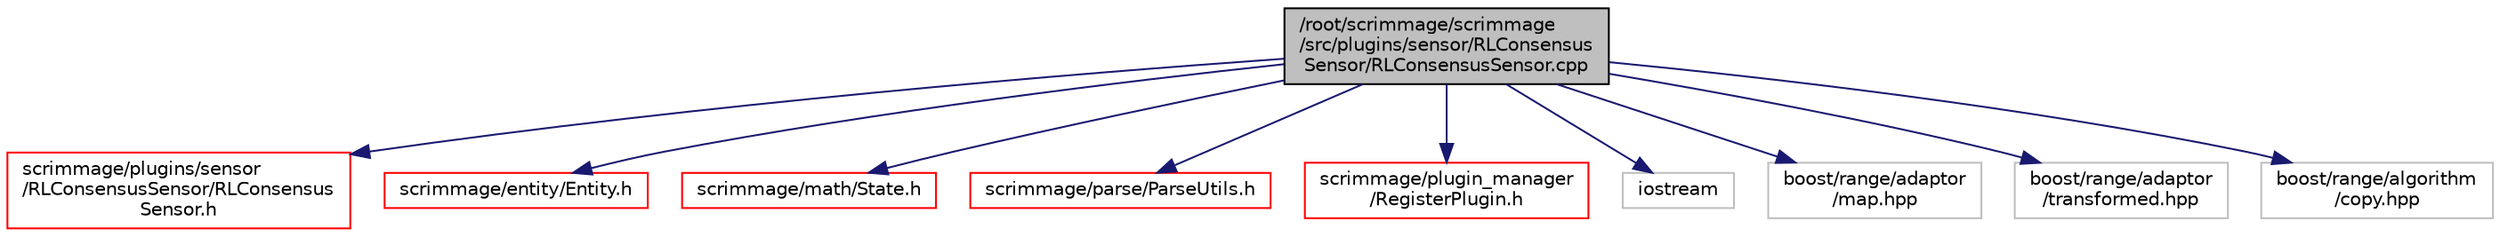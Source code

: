digraph "/root/scrimmage/scrimmage/src/plugins/sensor/RLConsensusSensor/RLConsensusSensor.cpp"
{
 // LATEX_PDF_SIZE
  edge [fontname="Helvetica",fontsize="10",labelfontname="Helvetica",labelfontsize="10"];
  node [fontname="Helvetica",fontsize="10",shape=record];
  Node1 [label="/root/scrimmage/scrimmage\l/src/plugins/sensor/RLConsensus\lSensor/RLConsensusSensor.cpp",height=0.2,width=0.4,color="black", fillcolor="grey75", style="filled", fontcolor="black",tooltip="Brief file description."];
  Node1 -> Node2 [color="midnightblue",fontsize="10",style="solid",fontname="Helvetica"];
  Node2 [label="scrimmage/plugins/sensor\l/RLConsensusSensor/RLConsensus\lSensor.h",height=0.2,width=0.4,color="red", fillcolor="white", style="filled",URL="$RLConsensusSensor_8h.html",tooltip="Brief file description."];
  Node1 -> Node42 [color="midnightblue",fontsize="10",style="solid",fontname="Helvetica"];
  Node42 [label="scrimmage/entity/Entity.h",height=0.2,width=0.4,color="red", fillcolor="white", style="filled",URL="$Entity_8h.html",tooltip="Brief file description."];
  Node1 -> Node47 [color="midnightblue",fontsize="10",style="solid",fontname="Helvetica"];
  Node47 [label="scrimmage/math/State.h",height=0.2,width=0.4,color="red", fillcolor="white", style="filled",URL="$State_8h.html",tooltip="Brief file description."];
  Node1 -> Node51 [color="midnightblue",fontsize="10",style="solid",fontname="Helvetica"];
  Node51 [label="scrimmage/parse/ParseUtils.h",height=0.2,width=0.4,color="red", fillcolor="white", style="filled",URL="$ParseUtils_8h.html",tooltip="Brief file description."];
  Node1 -> Node52 [color="midnightblue",fontsize="10",style="solid",fontname="Helvetica"];
  Node52 [label="scrimmage/plugin_manager\l/RegisterPlugin.h",height=0.2,width=0.4,color="red", fillcolor="white", style="filled",URL="$RegisterPlugin_8h.html",tooltip="Brief file description."];
  Node1 -> Node18 [color="midnightblue",fontsize="10",style="solid",fontname="Helvetica"];
  Node18 [label="iostream",height=0.2,width=0.4,color="grey75", fillcolor="white", style="filled",tooltip=" "];
  Node1 -> Node53 [color="midnightblue",fontsize="10",style="solid",fontname="Helvetica"];
  Node53 [label="boost/range/adaptor\l/map.hpp",height=0.2,width=0.4,color="grey75", fillcolor="white", style="filled",tooltip=" "];
  Node1 -> Node54 [color="midnightblue",fontsize="10",style="solid",fontname="Helvetica"];
  Node54 [label="boost/range/adaptor\l/transformed.hpp",height=0.2,width=0.4,color="grey75", fillcolor="white", style="filled",tooltip=" "];
  Node1 -> Node55 [color="midnightblue",fontsize="10",style="solid",fontname="Helvetica"];
  Node55 [label="boost/range/algorithm\l/copy.hpp",height=0.2,width=0.4,color="grey75", fillcolor="white", style="filled",tooltip=" "];
}
